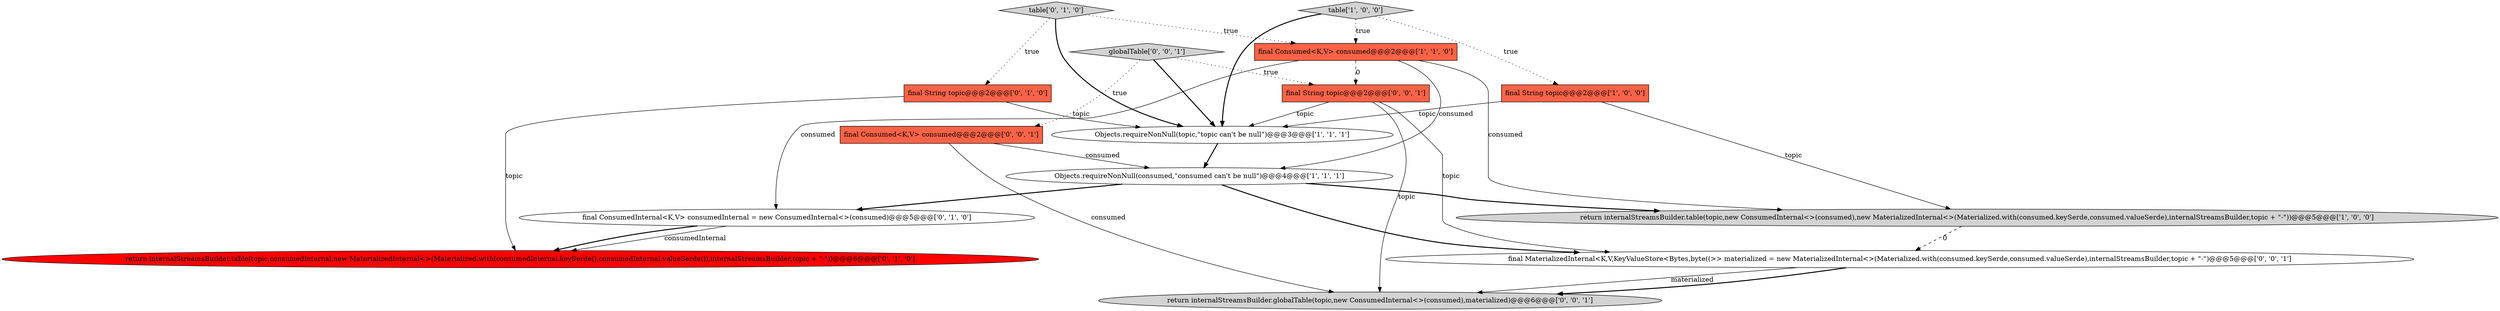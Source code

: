 digraph {
12 [style = filled, label = "final MaterializedInternal<K,V,KeyValueStore<Bytes,byte((>> materialized = new MaterializedInternal<>(Materialized.with(consumed.keySerde,consumed.valueSerde),internalStreamsBuilder,topic + \"-\")@@@5@@@['0', '0', '1']", fillcolor = white, shape = ellipse image = "AAA0AAABBB3BBB"];
7 [style = filled, label = "final ConsumedInternal<K,V> consumedInternal = new ConsumedInternal<>(consumed)@@@5@@@['0', '1', '0']", fillcolor = white, shape = ellipse image = "AAA0AAABBB2BBB"];
9 [style = filled, label = "return internalStreamsBuilder.table(topic,consumedInternal,new MaterializedInternal<>(Materialized.with(consumedInternal.keySerde(),consumedInternal.valueSerde()),internalStreamsBuilder,topic + \"-\"))@@@6@@@['0', '1', '0']", fillcolor = red, shape = ellipse image = "AAA1AAABBB2BBB"];
4 [style = filled, label = "Objects.requireNonNull(topic,\"topic can't be null\")@@@3@@@['1', '1', '1']", fillcolor = white, shape = ellipse image = "AAA0AAABBB1BBB"];
2 [style = filled, label = "final Consumed<K,V> consumed@@@2@@@['1', '1', '0']", fillcolor = tomato, shape = box image = "AAA0AAABBB1BBB"];
10 [style = filled, label = "final Consumed<K,V> consumed@@@2@@@['0', '0', '1']", fillcolor = tomato, shape = box image = "AAA0AAABBB3BBB"];
6 [style = filled, label = "final String topic@@@2@@@['0', '1', '0']", fillcolor = tomato, shape = box image = "AAA0AAABBB2BBB"];
8 [style = filled, label = "table['0', '1', '0']", fillcolor = lightgray, shape = diamond image = "AAA0AAABBB2BBB"];
11 [style = filled, label = "final String topic@@@2@@@['0', '0', '1']", fillcolor = tomato, shape = box image = "AAA0AAABBB3BBB"];
13 [style = filled, label = "globalTable['0', '0', '1']", fillcolor = lightgray, shape = diamond image = "AAA0AAABBB3BBB"];
1 [style = filled, label = "return internalStreamsBuilder.table(topic,new ConsumedInternal<>(consumed),new MaterializedInternal<>(Materialized.with(consumed.keySerde,consumed.valueSerde),internalStreamsBuilder,topic + \"-\"))@@@5@@@['1', '0', '0']", fillcolor = lightgray, shape = ellipse image = "AAA0AAABBB1BBB"];
14 [style = filled, label = "return internalStreamsBuilder.globalTable(topic,new ConsumedInternal<>(consumed),materialized)@@@6@@@['0', '0', '1']", fillcolor = lightgray, shape = ellipse image = "AAA0AAABBB3BBB"];
3 [style = filled, label = "table['1', '0', '0']", fillcolor = lightgray, shape = diamond image = "AAA0AAABBB1BBB"];
0 [style = filled, label = "final String topic@@@2@@@['1', '0', '0']", fillcolor = tomato, shape = box image = "AAA0AAABBB1BBB"];
5 [style = filled, label = "Objects.requireNonNull(consumed,\"consumed can't be null\")@@@4@@@['1', '1', '1']", fillcolor = white, shape = ellipse image = "AAA0AAABBB1BBB"];
2->7 [style = solid, label="consumed"];
11->14 [style = solid, label="topic"];
11->12 [style = solid, label="topic"];
8->2 [style = dotted, label="true"];
13->10 [style = dotted, label="true"];
7->9 [style = solid, label="consumedInternal"];
3->4 [style = bold, label=""];
0->4 [style = solid, label="topic"];
7->9 [style = bold, label=""];
10->5 [style = solid, label="consumed"];
1->12 [style = dashed, label="0"];
5->1 [style = bold, label=""];
11->4 [style = solid, label="topic"];
6->9 [style = solid, label="topic"];
8->6 [style = dotted, label="true"];
2->5 [style = solid, label="consumed"];
6->4 [style = solid, label="topic"];
5->12 [style = bold, label=""];
12->14 [style = solid, label="materialized"];
12->14 [style = bold, label=""];
3->0 [style = dotted, label="true"];
0->1 [style = solid, label="topic"];
5->7 [style = bold, label=""];
13->11 [style = dotted, label="true"];
2->11 [style = dashed, label="0"];
8->4 [style = bold, label=""];
10->14 [style = solid, label="consumed"];
4->5 [style = bold, label=""];
13->4 [style = bold, label=""];
3->2 [style = dotted, label="true"];
2->1 [style = solid, label="consumed"];
}

